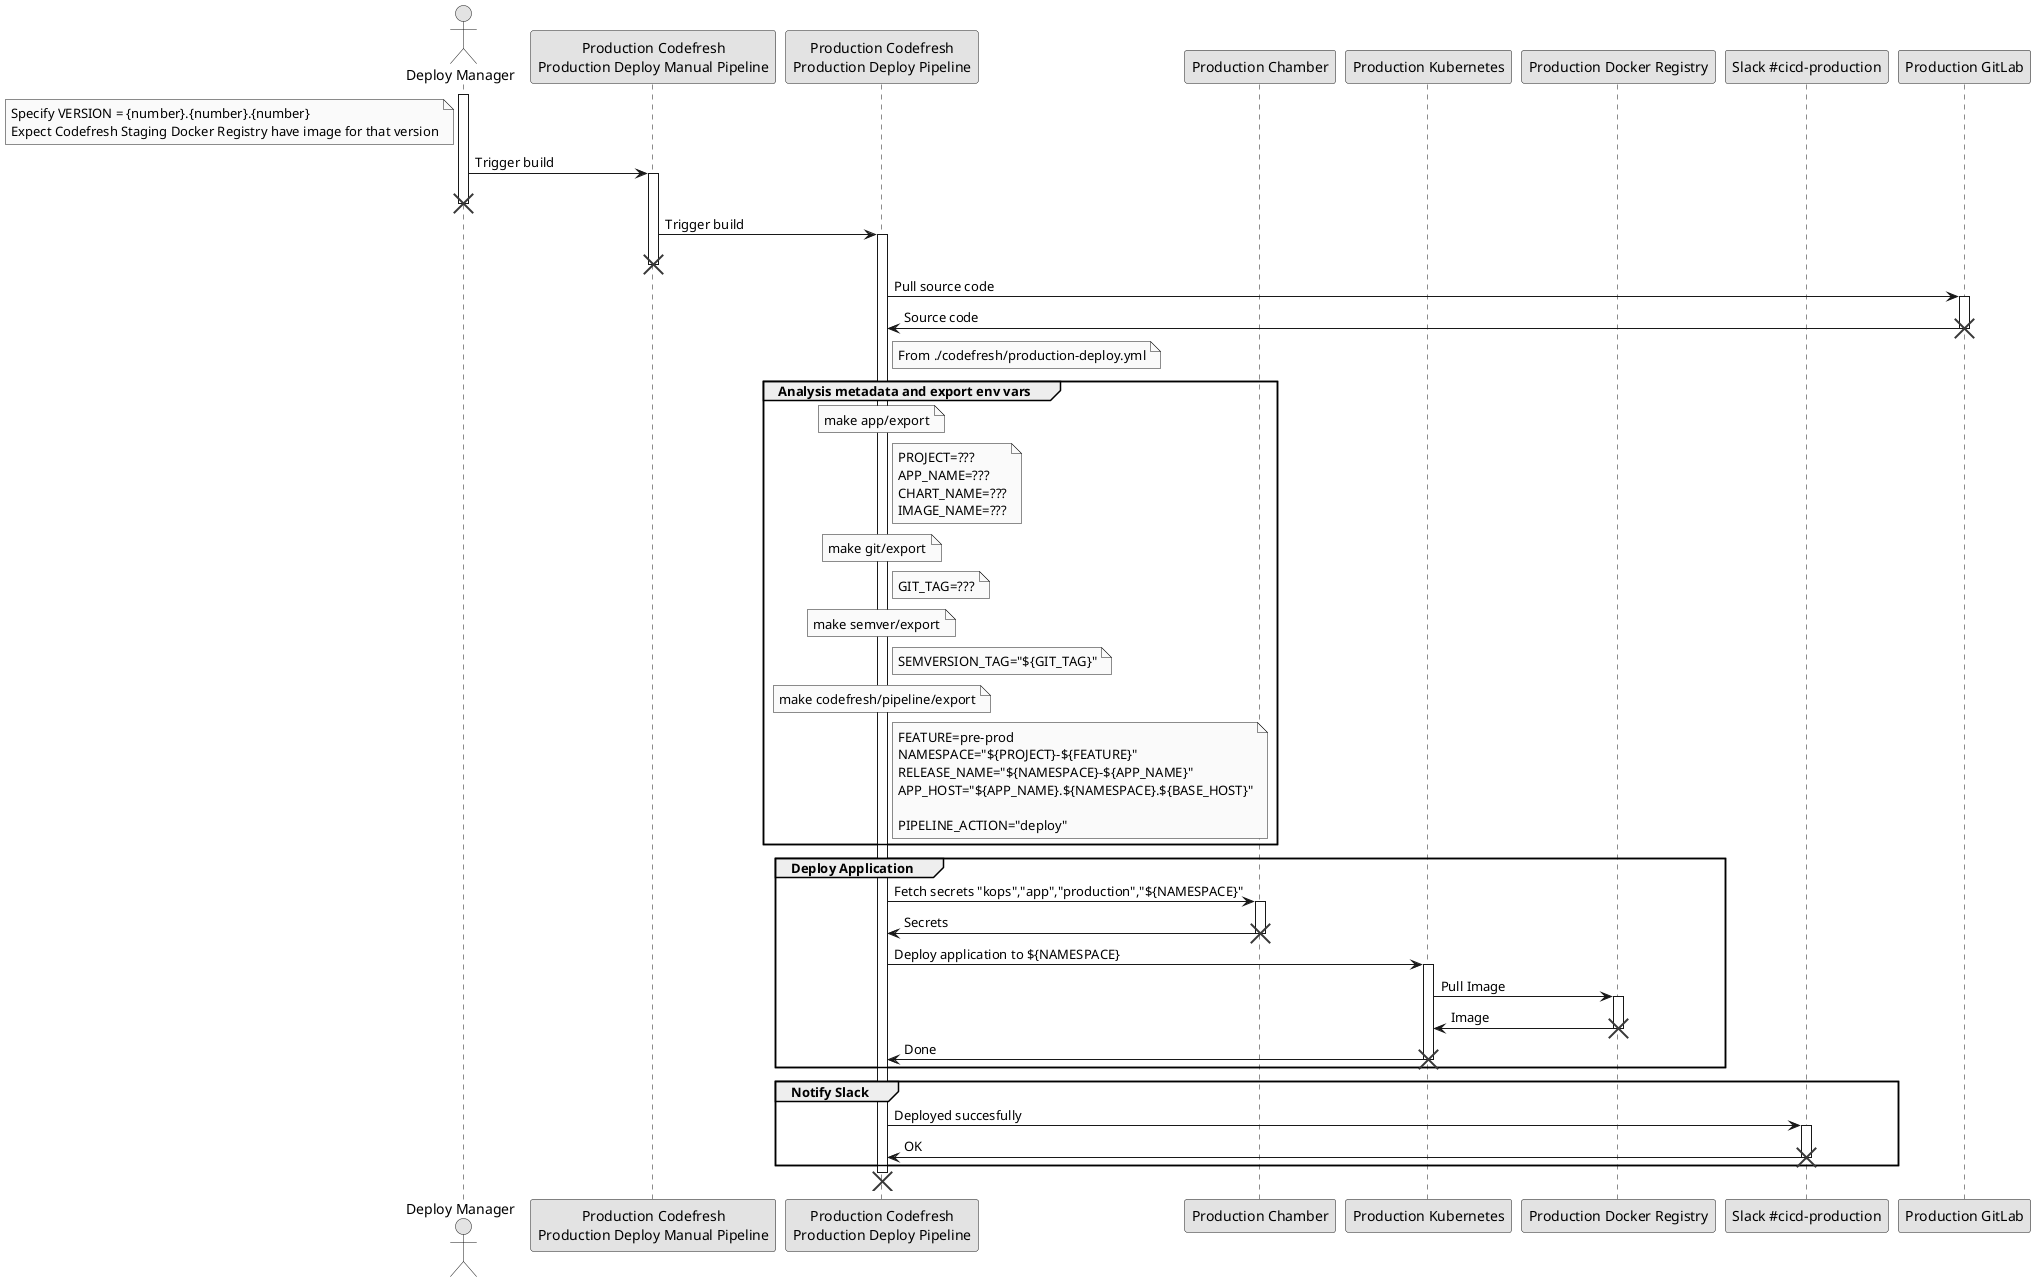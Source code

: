 @startuml
skinparam monochrome true

actor User as "Deploy Manager"
participant CPPM as "Production Codefresh\nProduction Deploy Manual Pipeline"
participant CPP as "Production Codefresh\nProduction Deploy Pipeline"
participant PC as "Production Chamber"
participant PK8S as "Production Kubernetes"
participant PDR as "Production Docker Registry"
participant SPCICD as "Slack #cicd-production"

participant PG as "Production GitLab"


note left of User : Specify VERSION = {number}.{number}.{number}\nExpect Codefresh Staging Docker Registry have image for that version
activate User
User -> CPPM : Trigger build
activate CPPM
destroy User

CPPM -> CPP : Trigger build
activate CPP
destroy CPPM


CPP -> PG : Pull source code
activate PG
PG -> CPP : Source code
destroy PG

note right of CPP : From ./codefresh/production-deploy.yml

group Analysis metadata and export env vars

  note over CPP : make app/export
  note right of CPP : PROJECT=???\nAPP_NAME=???\nCHART_NAME=???\nIMAGE_NAME=???

  note over CPP : make git/export
  note right of CPP : GIT_TAG=???

  note over CPP : make semver/export
  note right of CPP : SEMVERSION_TAG="${GIT_TAG}"

  note over CPP : make codefresh/pipeline/export
  note right of CPP : FEATURE=pre-prod\nNAMESPACE="${PROJECT}-${FEATURE}"\nRELEASE_NAME="${NAMESPACE}-${APP_NAME}"\nAPP_HOST="${APP_NAME}.${NAMESPACE}.${BASE_HOST}"\n\nPIPELINE_ACTION="deploy"
end

group Deploy Application
  CPP -> PC : Fetch secrets "kops","app","production","${NAMESPACE}"
  activate PC
  PC -> CPP : Secrets
  destroy PC

  CPP -> PK8S : Deploy application to ${NAMESPACE}
  activate PK8S
  PK8S -> PDR : Pull Image
  activate PDR
  PDR -> PK8S : Image
  destroy PDR
  PK8S -> CPP : Done
  destroy PK8S
end

group Notify Slack
  CPP -> SPCICD : Deployed succesfully
  activate SPCICD
  SPCICD -> CPP : OK
  destroy SPCICD
end

destroy CPP

@enduml
